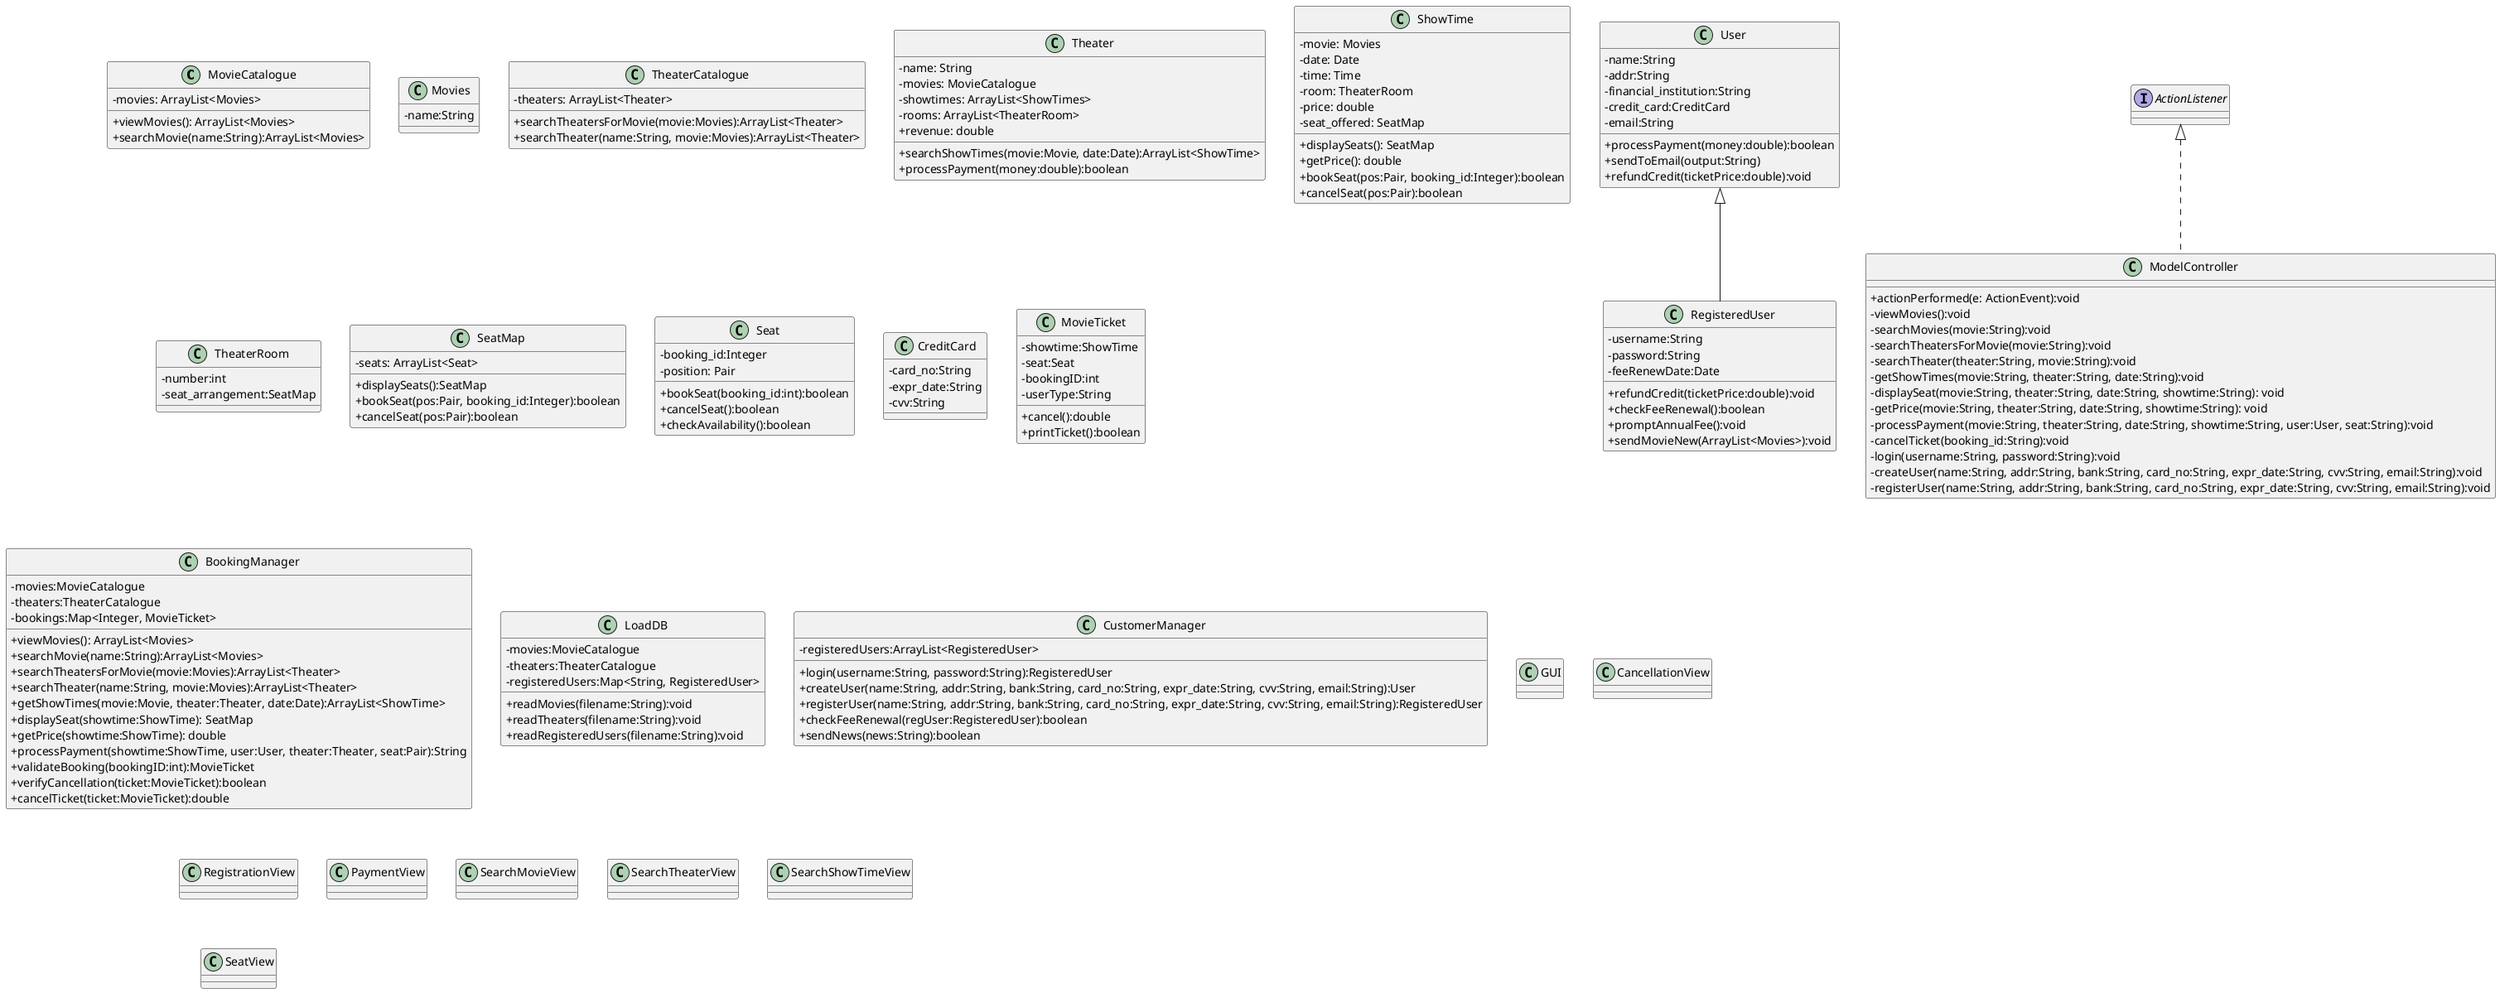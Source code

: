 @startuml 

skinparam classAttributeIconSize 0
class MovieCatalogue {
    - movies: ArrayList<Movies>
    + viewMovies(): ArrayList<Movies>
    + searchMovie(name:String):ArrayList<Movies>
}
class Movies {
    - name:String
}
class TheaterCatalogue {
    - theaters: ArrayList<Theater>
    + searchTheatersForMovie(movie:Movies):ArrayList<Theater>
    + searchTheater(name:String, movie:Movies):ArrayList<Theater>
}
class Theater {
    - name: String 
    - movies: MovieCatalogue 
    - showtimes: ArrayList<ShowTimes>
    - rooms: ArrayList<TheaterRoom>
    + revenue: double
    + searchShowTimes(movie:Movie, date:Date):ArrayList<ShowTime>
    + processPayment(money:double):boolean
}
class ShowTime {
    - movie: Movies
    - date: Date
    - time: Time
    - room: TheaterRoom
    - price: double
    - seat_offered: SeatMap
    + displaySeats(): SeatMap
    + getPrice(): double
    + bookSeat(pos:Pair, booking_id:Integer):boolean
    + cancelSeat(pos:Pair):boolean
}
class TheaterRoom {
    - number:int
    - seat_arrangement:SeatMap
}
class SeatMap {
    - seats: ArrayList<Seat>
    + displaySeats():SeatMap
    + bookSeat(pos:Pair, booking_id:Integer):boolean
    + cancelSeat(pos:Pair):boolean
}
class Seat {
    - booking_id:Integer
    - position: Pair
    + bookSeat(booking_id:int):boolean
    + cancelSeat():boolean
    + checkAvailability():boolean
}
class User {
    - name:String 
    - addr:String
    - financial_institution:String 
    - credit_card:CreditCard
    - email:String
    + processPayment(money:double):boolean
    + sendToEmail(output:String)
    + refundCredit(ticketPrice:double):void
}
class RegisteredUser extends User {
    - username:String
    - password:String
    - feeRenewDate:Date
    + refundCredit(ticketPrice:double):void
    + checkFeeRenewal():boolean
    + promptAnnualFee():void
    + sendMovieNew(ArrayList<Movies>):void
}
class CreditCard {
    - card_no:String 
    - expr_date:String
    - cvv:String 
}
class MovieTicket {
    - showtime:ShowTime 
    - seat:Seat
    - bookingID:int
    - userType:String
    + cancel():double
    + printTicket():boolean
}

class BookingManager {
    - movies:MovieCatalogue
    - theaters:TheaterCatalogue
    - bookings:Map<Integer, MovieTicket> 
    + viewMovies(): ArrayList<Movies>
    + searchMovie(name:String):ArrayList<Movies>
    + searchTheatersForMovie(movie:Movies):ArrayList<Theater>
    + searchTheater(name:String, movie:Movies):ArrayList<Theater>
    + getShowTimes(movie:Movie, theater:Theater, date:Date):ArrayList<ShowTime>
    + displaySeat(showtime:ShowTime): SeatMap
    + getPrice(showtime:ShowTime): double
    + processPayment(showtime:ShowTime, user:User, theater:Theater, seat:Pair):String
    + validateBooking(bookingID:int):MovieTicket
    + verifyCancellation(ticket:MovieTicket):boolean
    + cancelTicket(ticket:MovieTicket):double
}
class LoadDB {
    - movies:MovieCatalogue
    - theaters:TheaterCatalogue
    - registeredUsers:Map<String, RegisteredUser>
    + readMovies(filename:String):void
    + readTheaters(filename:String):void
    + readRegisteredUsers(filename:String):void
}

class CustomerManager {
    - registeredUsers:ArrayList<RegisteredUser>
    + login(username:String, password:String):RegisteredUser
    + createUser(name:String, addr:String, bank:String, card_no:String, expr_date:String, cvv:String, email:String):User
    + registerUser(name:String, addr:String, bank:String, card_no:String, expr_date:String, cvv:String, email:String):RegisteredUser
    + checkFeeRenewal(regUser:RegisteredUser):boolean
    + sendNews(news:String):boolean
}

class ModelController implements ActionListener {
	+ actionPerformed(e: ActionEvent):void
	- viewMovies():void
	- searchMovies(movie:String):void
    - searchTheatersForMovie(movie:String):void
    - searchTheater(theater:String, movie:String):void
    - getShowTimes(movie:String, theater:String, date:String):void
    - displaySeat(movie:String, theater:String, date:String, showtime:String): void
    - getPrice(movie:String, theater:String, date:String, showtime:String): void
    - processPayment(movie:String, theater:String, date:String, showtime:String, user:User, seat:String):void
    - cancelTicket(booking_id:String):void
    - login(username:String, password:String):void
    - createUser(name:String, addr:String, bank:String, card_no:String, expr_date:String, cvv:String, email:String):void
    - registerUser(name:String, addr:String, bank:String, card_no:String, expr_date:String, cvv:String, email:String):void
}

class GUI {
}

class CancellationView {
}

class RegistrationView {
}

class PaymentView {
}

class SearchMovieView {
}

class SearchTheaterView {
}

class SearchShowTimeView {
}

class SeatView {
}

@enduml 